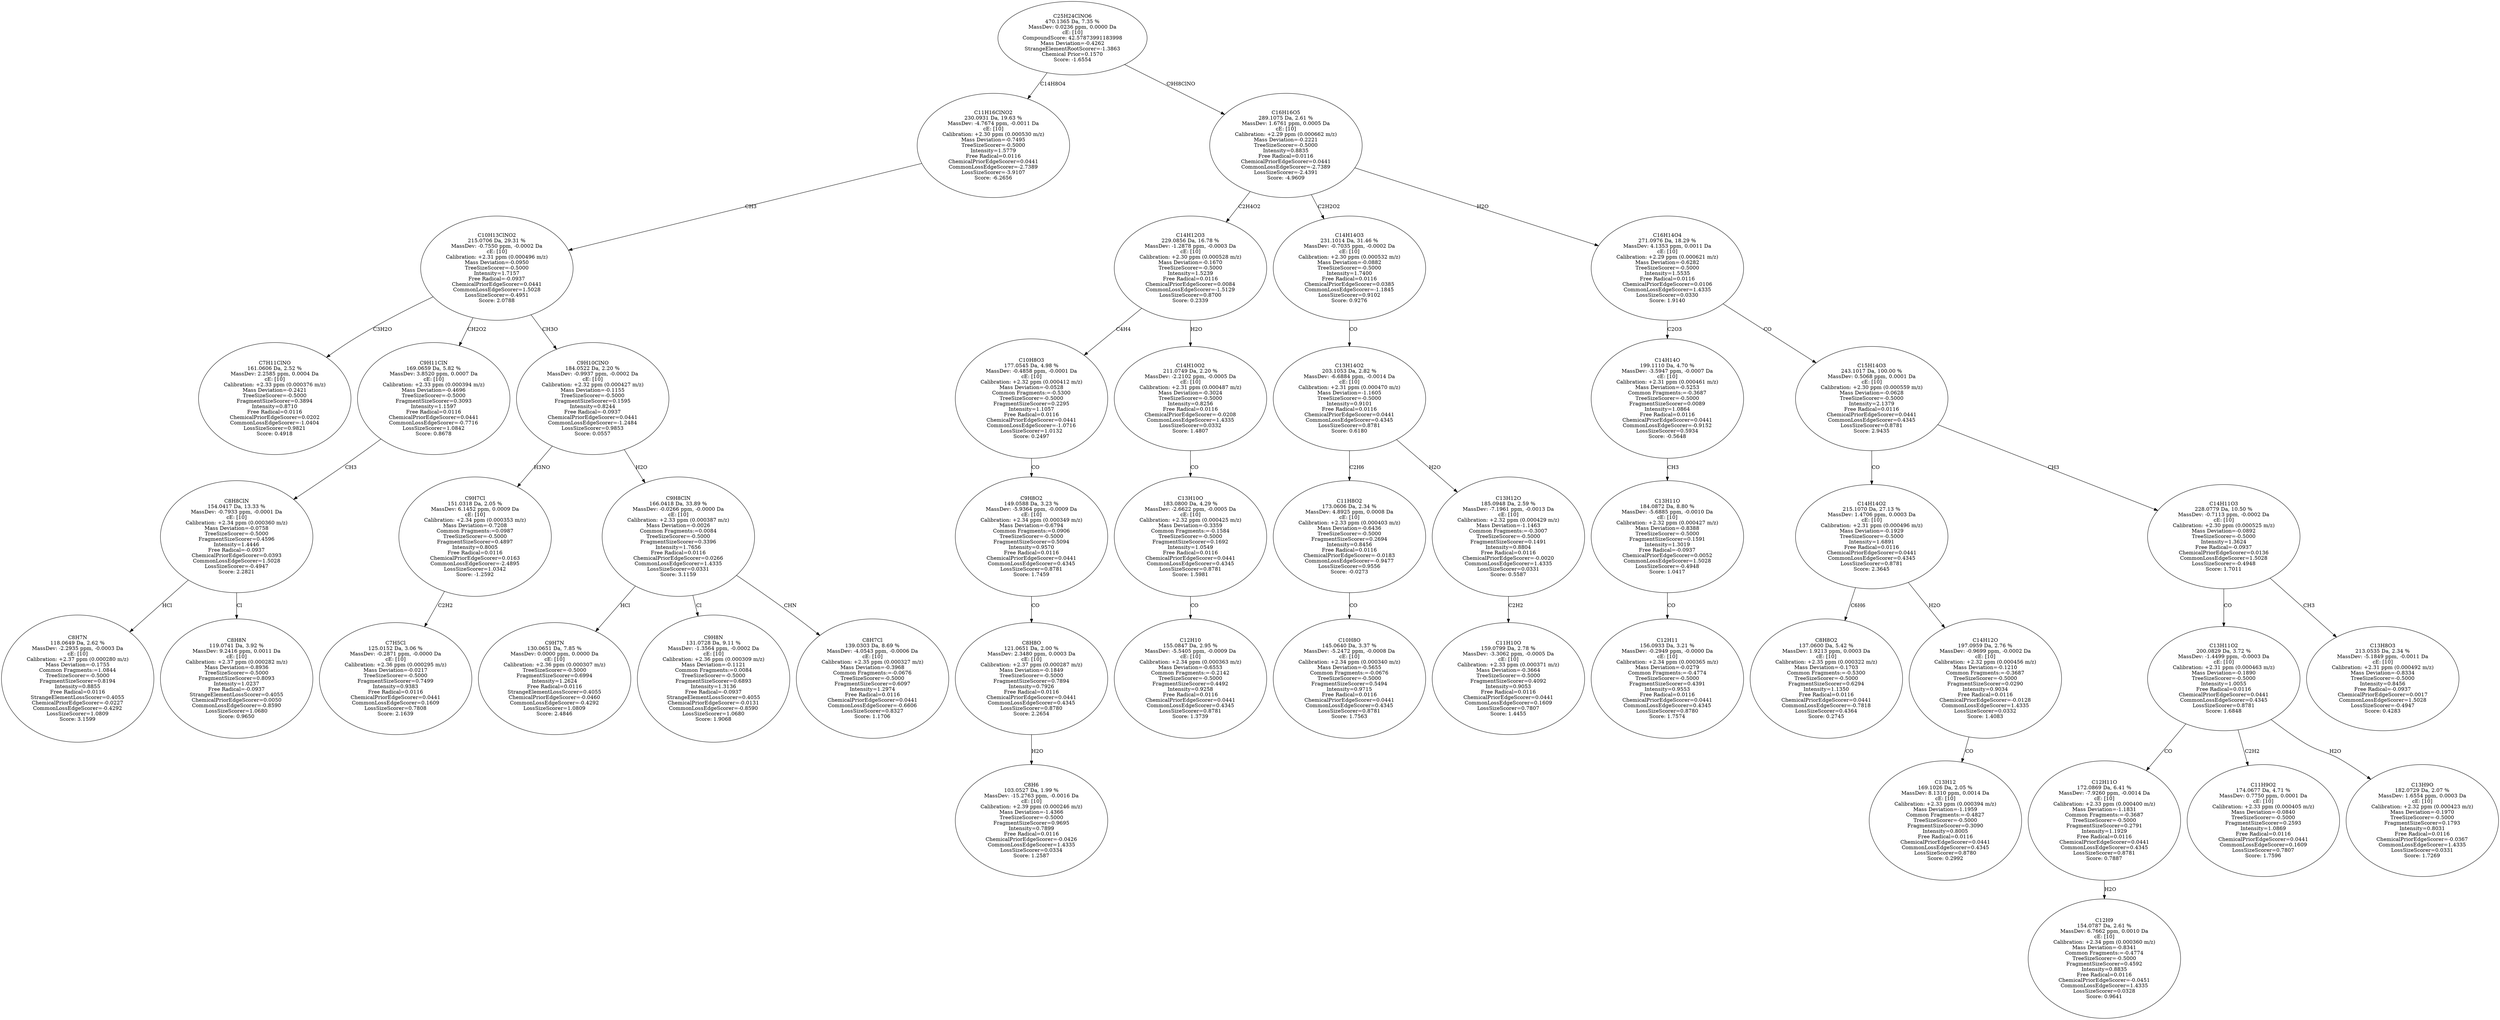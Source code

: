 strict digraph {
v1 [label="C7H11ClNO\n161.0606 Da, 2.52 %\nMassDev: 2.2585 ppm, 0.0004 Da\ncE: [10]\nCalibration: +2.33 ppm (0.000376 m/z)\nMass Deviation=-0.2421\nTreeSizeScorer=-0.5000\nFragmentSizeScorer=0.3894\nIntensity=0.8710\nFree Radical=0.0116\nChemicalPriorEdgeScorer=0.0202\nCommonLossEdgeScorer=-1.0404\nLossSizeScorer=0.9821\nScore: 0.4918"];
v2 [label="C8H7N\n118.0649 Da, 2.62 %\nMassDev: -2.2935 ppm, -0.0003 Da\ncE: [10]\nCalibration: +2.37 ppm (0.000280 m/z)\nMass Deviation=-0.1755\nCommon Fragments:=1.0844\nTreeSizeScorer=-0.5000\nFragmentSizeScorer=0.8194\nIntensity=0.8855\nFree Radical=0.0116\nStrangeElementLossScorer=0.4055\nChemicalPriorEdgeScorer=-0.0227\nCommonLossEdgeScorer=-0.4292\nLossSizeScorer=1.0809\nScore: 3.1599"];
v3 [label="C8H8N\n119.0741 Da, 3.92 %\nMassDev: 9.2416 ppm, 0.0011 Da\ncE: [10]\nCalibration: +2.37 ppm (0.000282 m/z)\nMass Deviation=-0.8936\nTreeSizeScorer=-0.5000\nFragmentSizeScorer=0.8093\nIntensity=1.0237\nFree Radical=-0.0937\nStrangeElementLossScorer=0.4055\nChemicalPriorEdgeScorer=0.0050\nCommonLossEdgeScorer=-0.8590\nLossSizeScorer=1.0680\nScore: 0.9650"];
v4 [label="C8H8ClN\n154.0417 Da, 13.33 %\nMassDev: -0.7933 ppm, -0.0001 Da\ncE: [10]\nCalibration: +2.34 ppm (0.000360 m/z)\nMass Deviation=-0.0758\nTreeSizeScorer=-0.5000\nFragmentSizeScorer=0.4596\nIntensity=1.4446\nFree Radical=-0.0937\nChemicalPriorEdgeScorer=0.0393\nCommonLossEdgeScorer=1.5028\nLossSizeScorer=-0.4947\nScore: 2.2821"];
v5 [label="C9H11ClN\n169.0659 Da, 5.82 %\nMassDev: 3.8520 ppm, 0.0007 Da\ncE: [10]\nCalibration: +2.33 ppm (0.000394 m/z)\nMass Deviation=-0.4696\nTreeSizeScorer=-0.5000\nFragmentSizeScorer=0.3093\nIntensity=1.1597\nFree Radical=0.0116\nChemicalPriorEdgeScorer=0.0441\nCommonLossEdgeScorer=-0.7716\nLossSizeScorer=1.0842\nScore: 0.8678"];
v6 [label="C7H5Cl\n125.0152 Da, 3.06 %\nMassDev: -0.2871 ppm, -0.0000 Da\ncE: [10]\nCalibration: +2.36 ppm (0.000295 m/z)\nMass Deviation=-0.0217\nTreeSizeScorer=-0.5000\nFragmentSizeScorer=0.7499\nIntensity=0.9383\nFree Radical=0.0116\nChemicalPriorEdgeScorer=0.0441\nCommonLossEdgeScorer=0.1609\nLossSizeScorer=0.7808\nScore: 2.1639"];
v7 [label="C9H7Cl\n151.0318 Da, 2.05 %\nMassDev: 6.1452 ppm, 0.0009 Da\ncE: [10]\nCalibration: +2.34 ppm (0.000353 m/z)\nMass Deviation=-0.7208\nCommon Fragments:=0.0987\nTreeSizeScorer=-0.5000\nFragmentSizeScorer=0.4897\nIntensity=0.8005\nFree Radical=0.0116\nChemicalPriorEdgeScorer=0.0163\nCommonLossEdgeScorer=-2.4895\nLossSizeScorer=1.0342\nScore: -1.2592"];
v8 [label="C9H7N\n130.0651 Da, 7.85 %\nMassDev: 0.0000 ppm, 0.0000 Da\ncE: [10]\nCalibration: +2.36 ppm (0.000307 m/z)\nTreeSizeScorer=-0.5000\nFragmentSizeScorer=0.6994\nIntensity=1.2624\nFree Radical=0.0116\nStrangeElementLossScorer=0.4055\nChemicalPriorEdgeScorer=-0.0460\nCommonLossEdgeScorer=-0.4292\nLossSizeScorer=1.0809\nScore: 2.4846"];
v9 [label="C9H8N\n131.0728 Da, 9.11 %\nMassDev: -1.3564 ppm, -0.0002 Da\ncE: [10]\nCalibration: +2.36 ppm (0.000309 m/z)\nMass Deviation=-0.1121\nCommon Fragments:=0.0084\nTreeSizeScorer=-0.5000\nFragmentSizeScorer=0.6893\nIntensity=1.3136\nFree Radical=-0.0937\nStrangeElementLossScorer=0.4055\nChemicalPriorEdgeScorer=-0.0131\nCommonLossEdgeScorer=-0.8590\nLossSizeScorer=1.0680\nScore: 1.9068"];
v10 [label="C8H7Cl\n139.0303 Da, 8.69 %\nMassDev: -4.0543 ppm, -0.0006 Da\ncE: [10]\nCalibration: +2.35 ppm (0.000327 m/z)\nMass Deviation=-0.3968\nCommon Fragments:=-0.0676\nTreeSizeScorer=-0.5000\nFragmentSizeScorer=0.6097\nIntensity=1.2974\nFree Radical=0.0116\nChemicalPriorEdgeScorer=0.0441\nCommonLossEdgeScorer=-0.6606\nLossSizeScorer=0.8327\nScore: 1.1706"];
v11 [label="C9H8ClN\n166.0418 Da, 33.89 %\nMassDev: -0.0266 ppm, -0.0000 Da\ncE: [10]\nCalibration: +2.33 ppm (0.000387 m/z)\nMass Deviation=-0.0026\nCommon Fragments:=0.0084\nTreeSizeScorer=-0.5000\nFragmentSizeScorer=0.3396\nIntensity=1.7656\nFree Radical=0.0116\nChemicalPriorEdgeScorer=0.0266\nCommonLossEdgeScorer=1.4335\nLossSizeScorer=0.0331\nScore: 3.1159"];
v12 [label="C9H10ClNO\n184.0522 Da, 2.20 %\nMassDev: -0.9937 ppm, -0.0002 Da\ncE: [10]\nCalibration: +2.32 ppm (0.000427 m/z)\nMass Deviation=-0.1155\nTreeSizeScorer=-0.5000\nFragmentSizeScorer=0.1595\nIntensity=0.8244\nFree Radical=-0.0937\nChemicalPriorEdgeScorer=0.0441\nCommonLossEdgeScorer=-1.2484\nLossSizeScorer=0.9853\nScore: 0.0557"];
v13 [label="C10H13ClNO2\n215.0706 Da, 29.31 %\nMassDev: -0.7550 ppm, -0.0002 Da\ncE: [10]\nCalibration: +2.31 ppm (0.000496 m/z)\nMass Deviation=-0.0950\nTreeSizeScorer=-0.5000\nIntensity=1.7157\nFree Radical=-0.0937\nChemicalPriorEdgeScorer=0.0441\nCommonLossEdgeScorer=1.5028\nLossSizeScorer=-0.4951\nScore: 2.0788"];
v14 [label="C11H16ClNO2\n230.0931 Da, 19.63 %\nMassDev: -4.7674 ppm, -0.0011 Da\ncE: [10]\nCalibration: +2.30 ppm (0.000530 m/z)\nMass Deviation=-0.7495\nTreeSizeScorer=-0.5000\nIntensity=1.5779\nFree Radical=0.0116\nChemicalPriorEdgeScorer=0.0441\nCommonLossEdgeScorer=-2.7389\nLossSizeScorer=-3.9107\nScore: -6.2656"];
v15 [label="C8H6\n103.0527 Da, 1.99 %\nMassDev: -15.2763 ppm, -0.0016 Da\ncE: [10]\nCalibration: +2.39 ppm (0.000246 m/z)\nMass Deviation=-1.4366\nTreeSizeScorer=-0.5000\nFragmentSizeScorer=0.9695\nIntensity=0.7899\nFree Radical=0.0116\nChemicalPriorEdgeScorer=-0.0426\nCommonLossEdgeScorer=1.4335\nLossSizeScorer=0.0334\nScore: 1.2587"];
v16 [label="C8H8O\n121.0651 Da, 2.00 %\nMassDev: 2.3480 ppm, 0.0003 Da\ncE: [10]\nCalibration: +2.37 ppm (0.000287 m/z)\nMass Deviation=-0.1849\nTreeSizeScorer=-0.5000\nFragmentSizeScorer=0.7894\nIntensity=0.7926\nFree Radical=0.0116\nChemicalPriorEdgeScorer=0.0441\nCommonLossEdgeScorer=0.4345\nLossSizeScorer=0.8780\nScore: 2.2654"];
v17 [label="C9H8O2\n149.0588 Da, 3.23 %\nMassDev: -5.9364 ppm, -0.0009 Da\ncE: [10]\nCalibration: +2.34 ppm (0.000349 m/z)\nMass Deviation=-0.6794\nCommon Fragments:=0.0906\nTreeSizeScorer=-0.5000\nFragmentSizeScorer=0.5094\nIntensity=0.9570\nFree Radical=0.0116\nChemicalPriorEdgeScorer=0.0441\nCommonLossEdgeScorer=0.4345\nLossSizeScorer=0.8781\nScore: 1.7459"];
v18 [label="C10H8O3\n177.0545 Da, 4.98 %\nMassDev: -0.4858 ppm, -0.0001 Da\ncE: [10]\nCalibration: +2.32 ppm (0.000412 m/z)\nMass Deviation=-0.0528\nCommon Fragments:=-0.5300\nTreeSizeScorer=-0.5000\nFragmentSizeScorer=0.2295\nIntensity=1.1057\nFree Radical=0.0116\nChemicalPriorEdgeScorer=0.0441\nCommonLossEdgeScorer=-1.0716\nLossSizeScorer=1.0132\nScore: 0.2497"];
v19 [label="C12H10\n155.0847 Da, 2.95 %\nMassDev: -5.5405 ppm, -0.0009 Da\ncE: [10]\nCalibration: +2.34 ppm (0.000363 m/z)\nMass Deviation=-0.6553\nCommon Fragments:=-0.2142\nTreeSizeScorer=-0.5000\nFragmentSizeScorer=0.4492\nIntensity=0.9258\nFree Radical=0.0116\nChemicalPriorEdgeScorer=0.0441\nCommonLossEdgeScorer=0.4345\nLossSizeScorer=0.8781\nScore: 1.3739"];
v20 [label="C13H10O\n183.0800 Da, 4.29 %\nMassDev: -2.6622 ppm, -0.0005 Da\ncE: [10]\nCalibration: +2.32 ppm (0.000425 m/z)\nMass Deviation=-0.3359\nCommon Fragments:=-0.1584\nTreeSizeScorer=-0.5000\nFragmentSizeScorer=0.1692\nIntensity=1.0549\nFree Radical=0.0116\nChemicalPriorEdgeScorer=0.0441\nCommonLossEdgeScorer=0.4345\nLossSizeScorer=0.8781\nScore: 1.5981"];
v21 [label="C14H10O2\n211.0749 Da, 2.20 %\nMassDev: -2.2102 ppm, -0.0005 Da\ncE: [10]\nCalibration: +2.31 ppm (0.000487 m/z)\nMass Deviation=-0.3024\nTreeSizeScorer=-0.5000\nIntensity=0.8256\nFree Radical=0.0116\nChemicalPriorEdgeScorer=-0.0208\nCommonLossEdgeScorer=1.4335\nLossSizeScorer=0.0332\nScore: 1.4807"];
v22 [label="C14H12O3\n229.0856 Da, 16.78 %\nMassDev: -1.2878 ppm, -0.0003 Da\ncE: [10]\nCalibration: +2.30 ppm (0.000528 m/z)\nMass Deviation=-0.1670\nTreeSizeScorer=-0.5000\nIntensity=1.5239\nFree Radical=0.0116\nChemicalPriorEdgeScorer=0.0084\nCommonLossEdgeScorer=-1.5129\nLossSizeScorer=0.8700\nScore: 0.2339"];
v23 [label="C10H8O\n145.0640 Da, 3.37 %\nMassDev: -5.2472 ppm, -0.0008 Da\ncE: [10]\nCalibration: +2.34 ppm (0.000340 m/z)\nMass Deviation=-0.5655\nCommon Fragments:=-0.0676\nTreeSizeScorer=-0.5000\nFragmentSizeScorer=0.5494\nIntensity=0.9715\nFree Radical=0.0116\nChemicalPriorEdgeScorer=0.0441\nCommonLossEdgeScorer=0.4345\nLossSizeScorer=0.8781\nScore: 1.7563"];
v24 [label="C11H8O2\n173.0606 Da, 2.34 %\nMassDev: 4.8925 ppm, 0.0008 Da\ncE: [10]\nCalibration: +2.33 ppm (0.000403 m/z)\nMass Deviation=-0.6436\nTreeSizeScorer=-0.5000\nFragmentSizeScorer=0.2694\nIntensity=0.8456\nFree Radical=0.0116\nChemicalPriorEdgeScorer=-0.0183\nCommonLossEdgeScorer=-0.9477\nLossSizeScorer=0.9556\nScore: -0.0273"];
v25 [label="C11H10O\n159.0799 Da, 2.78 %\nMassDev: -3.3062 ppm, -0.0005 Da\ncE: [10]\nCalibration: +2.33 ppm (0.000371 m/z)\nMass Deviation=-0.3664\nTreeSizeScorer=-0.5000\nFragmentSizeScorer=0.4092\nIntensity=0.9053\nFree Radical=0.0116\nChemicalPriorEdgeScorer=0.0441\nCommonLossEdgeScorer=0.1609\nLossSizeScorer=0.7807\nScore: 1.4455"];
v26 [label="C13H12O\n185.0948 Da, 2.59 %\nMassDev: -7.1961 ppm, -0.0013 Da\ncE: [10]\nCalibration: +2.32 ppm (0.000429 m/z)\nMass Deviation=-1.1463\nCommon Fragments:=-0.3007\nTreeSizeScorer=-0.5000\nFragmentSizeScorer=0.1491\nIntensity=0.8804\nFree Radical=0.0116\nChemicalPriorEdgeScorer=-0.0020\nCommonLossEdgeScorer=1.4335\nLossSizeScorer=0.0331\nScore: 0.5587"];
v27 [label="C13H14O2\n203.1053 Da, 2.82 %\nMassDev: -6.6884 ppm, -0.0014 Da\ncE: [10]\nCalibration: +2.31 ppm (0.000470 m/z)\nMass Deviation=-1.1605\nTreeSizeScorer=-0.5000\nIntensity=0.9101\nFree Radical=0.0116\nChemicalPriorEdgeScorer=0.0441\nCommonLossEdgeScorer=0.4345\nLossSizeScorer=0.8781\nScore: 0.6180"];
v28 [label="C14H14O3\n231.1014 Da, 31.46 %\nMassDev: -0.7035 ppm, -0.0002 Da\ncE: [10]\nCalibration: +2.30 ppm (0.000532 m/z)\nMass Deviation=-0.0882\nTreeSizeScorer=-0.5000\nIntensity=1.7400\nFree Radical=0.0116\nChemicalPriorEdgeScorer=0.0385\nCommonLossEdgeScorer=-1.1845\nLossSizeScorer=0.9102\nScore: 0.9276"];
v29 [label="C12H11\n156.0933 Da, 3.21 %\nMassDev: -0.2949 ppm, -0.0000 Da\ncE: [10]\nCalibration: +2.34 ppm (0.000365 m/z)\nMass Deviation=-0.0279\nCommon Fragments:=-0.4774\nTreeSizeScorer=-0.5000\nFragmentSizeScorer=0.4391\nIntensity=0.9553\nFree Radical=0.0116\nChemicalPriorEdgeScorer=0.0441\nCommonLossEdgeScorer=0.4345\nLossSizeScorer=0.8780\nScore: 1.7574"];
v30 [label="C13H11O\n184.0872 Da, 8.80 %\nMassDev: -5.6885 ppm, -0.0010 Da\ncE: [10]\nCalibration: +2.32 ppm (0.000427 m/z)\nMass Deviation=-0.8388\nTreeSizeScorer=-0.5000\nFragmentSizeScorer=0.1591\nIntensity=1.3019\nFree Radical=-0.0937\nChemicalPriorEdgeScorer=0.0052\nCommonLossEdgeScorer=1.5028\nLossSizeScorer=-0.4948\nScore: 1.0417"];
v31 [label="C14H14O\n199.1110 Da, 4.70 %\nMassDev: -3.5947 ppm, -0.0007 Da\ncE: [10]\nCalibration: +2.31 ppm (0.000461 m/z)\nMass Deviation=-0.5253\nCommon Fragments:=-0.3687\nTreeSizeScorer=-0.5000\nFragmentSizeScorer=0.0089\nIntensity=1.0864\nFree Radical=0.0116\nChemicalPriorEdgeScorer=0.0441\nCommonLossEdgeScorer=-0.9152\nLossSizeScorer=0.5934\nScore: -0.5648"];
v32 [label="C8H8O2\n137.0600 Da, 5.42 %\nMassDev: 1.9213 ppm, 0.0003 Da\ncE: [10]\nCalibration: +2.35 ppm (0.000322 m/z)\nMass Deviation=-0.1703\nCommon Fragments:=-0.5300\nTreeSizeScorer=-0.5000\nFragmentSizeScorer=0.6294\nIntensity=1.1350\nFree Radical=0.0116\nChemicalPriorEdgeScorer=0.0441\nCommonLossEdgeScorer=-0.7818\nLossSizeScorer=0.4364\nScore: 0.2745"];
v33 [label="C13H12\n169.1026 Da, 2.05 %\nMassDev: 8.1310 ppm, 0.0014 Da\ncE: [10]\nCalibration: +2.33 ppm (0.000394 m/z)\nMass Deviation=-1.1959\nCommon Fragments:=-0.4827\nTreeSizeScorer=-0.5000\nFragmentSizeScorer=0.3090\nIntensity=0.8005\nFree Radical=0.0116\nChemicalPriorEdgeScorer=0.0441\nCommonLossEdgeScorer=0.4345\nLossSizeScorer=0.8780\nScore: 0.2992"];
v34 [label="C14H12O\n197.0959 Da, 2.76 %\nMassDev: -0.9699 ppm, -0.0002 Da\ncE: [10]\nCalibration: +2.32 ppm (0.000456 m/z)\nMass Deviation=-0.1210\nCommon Fragments:=-0.3687\nTreeSizeScorer=-0.5000\nFragmentSizeScorer=0.0290\nIntensity=0.9034\nFree Radical=0.0116\nChemicalPriorEdgeScorer=-0.0128\nCommonLossEdgeScorer=1.4335\nLossSizeScorer=0.0332\nScore: 1.4083"];
v35 [label="C14H14O2\n215.1070 Da, 27.13 %\nMassDev: 1.4706 ppm, 0.0003 Da\ncE: [10]\nCalibration: +2.31 ppm (0.000496 m/z)\nMass Deviation=-0.1929\nTreeSizeScorer=-0.5000\nIntensity=1.6891\nFree Radical=0.0116\nChemicalPriorEdgeScorer=0.0441\nCommonLossEdgeScorer=0.4345\nLossSizeScorer=0.8781\nScore: 2.3645"];
v36 [label="C12H9\n154.0787 Da, 2.61 %\nMassDev: 6.7662 ppm, 0.0010 Da\ncE: [10]\nCalibration: +2.34 ppm (0.000360 m/z)\nMass Deviation=-0.8341\nCommon Fragments:=-0.4774\nTreeSizeScorer=-0.5000\nFragmentSizeScorer=0.4592\nIntensity=0.8835\nFree Radical=0.0116\nChemicalPriorEdgeScorer=-0.0451\nCommonLossEdgeScorer=1.4335\nLossSizeScorer=0.0328\nScore: 0.9641"];
v37 [label="C12H11O\n172.0869 Da, 6.41 %\nMassDev: -7.9260 ppm, -0.0014 Da\ncE: [10]\nCalibration: +2.33 ppm (0.000400 m/z)\nMass Deviation=-1.1831\nCommon Fragments:=-0.3687\nTreeSizeScorer=-0.5000\nFragmentSizeScorer=0.2791\nIntensity=1.1929\nFree Radical=0.0116\nChemicalPriorEdgeScorer=0.0441\nCommonLossEdgeScorer=0.4345\nLossSizeScorer=0.8781\nScore: 0.7887"];
v38 [label="C11H9O2\n174.0677 Da, 4.71 %\nMassDev: 0.7750 ppm, 0.0001 Da\ncE: [10]\nCalibration: +2.33 ppm (0.000405 m/z)\nMass Deviation=-0.0840\nTreeSizeScorer=-0.5000\nFragmentSizeScorer=0.2593\nIntensity=1.0869\nFree Radical=0.0116\nChemicalPriorEdgeScorer=0.0441\nCommonLossEdgeScorer=0.1609\nLossSizeScorer=0.7807\nScore: 1.7596"];
v39 [label="C13H9O\n182.0729 Da, 2.07 %\nMassDev: 1.6554 ppm, 0.0003 Da\ncE: [10]\nCalibration: +2.32 ppm (0.000423 m/z)\nMass Deviation=-0.1970\nTreeSizeScorer=-0.5000\nFragmentSizeScorer=0.1793\nIntensity=0.8031\nFree Radical=0.0116\nChemicalPriorEdgeScorer=-0.0367\nCommonLossEdgeScorer=1.4335\nLossSizeScorer=0.0331\nScore: 1.7269"];
v40 [label="C13H11O2\n200.0829 Da, 3.72 %\nMassDev: -1.4499 ppm, -0.0003 Da\ncE: [10]\nCalibration: +2.31 ppm (0.000463 m/z)\nMass Deviation=-0.1890\nTreeSizeScorer=-0.5000\nIntensity=1.0055\nFree Radical=0.0116\nChemicalPriorEdgeScorer=0.0441\nCommonLossEdgeScorer=0.4345\nLossSizeScorer=0.8781\nScore: 1.6848"];
v41 [label="C13H8O3\n213.0535 Da, 2.34 %\nMassDev: -5.1849 ppm, -0.0011 Da\ncE: [10]\nCalibration: +2.31 ppm (0.000492 m/z)\nMass Deviation=-0.8334\nTreeSizeScorer=-0.5000\nIntensity=0.8456\nFree Radical=-0.0937\nChemicalPriorEdgeScorer=0.0017\nCommonLossEdgeScorer=1.5028\nLossSizeScorer=-0.4947\nScore: 0.4283"];
v42 [label="C14H11O3\n228.0779 Da, 10.50 %\nMassDev: -0.7113 ppm, -0.0002 Da\ncE: [10]\nCalibration: +2.30 ppm (0.000525 m/z)\nMass Deviation=-0.0892\nTreeSizeScorer=-0.5000\nIntensity=1.3624\nFree Radical=-0.0937\nChemicalPriorEdgeScorer=0.0136\nCommonLossEdgeScorer=1.5028\nLossSizeScorer=-0.4948\nScore: 1.7011"];
v43 [label="C15H14O3\n243.1017 Da, 100.00 %\nMassDev: 0.5068 ppm, 0.0001 Da\ncE: [10]\nCalibration: +2.30 ppm (0.000559 m/z)\nMass Deviation=-0.0628\nTreeSizeScorer=-0.5000\nIntensity=2.1379\nFree Radical=0.0116\nChemicalPriorEdgeScorer=0.0441\nCommonLossEdgeScorer=0.4345\nLossSizeScorer=0.8781\nScore: 2.9435"];
v44 [label="C16H14O4\n271.0976 Da, 18.29 %\nMassDev: 4.1353 ppm, 0.0011 Da\ncE: [10]\nCalibration: +2.29 ppm (0.000621 m/z)\nMass Deviation=-0.6282\nTreeSizeScorer=-0.5000\nIntensity=1.5535\nFree Radical=0.0116\nChemicalPriorEdgeScorer=0.0106\nCommonLossEdgeScorer=1.4335\nLossSizeScorer=0.0330\nScore: 1.9140"];
v45 [label="C16H16O5\n289.1075 Da, 2.61 %\nMassDev: 1.6761 ppm, 0.0005 Da\ncE: [10]\nCalibration: +2.29 ppm (0.000662 m/z)\nMass Deviation=-0.2221\nTreeSizeScorer=-0.5000\nIntensity=0.8835\nFree Radical=0.0116\nChemicalPriorEdgeScorer=0.0441\nCommonLossEdgeScorer=-2.7389\nLossSizeScorer=-2.4391\nScore: -4.9609"];
v46 [label="C25H24ClNO6\n470.1365 Da, 7.35 %\nMassDev: 0.0236 ppm, 0.0000 Da\ncE: [10]\nCompoundScore: 42.57873991183998\nMass Deviation=-0.4262\nStrangeElementRootScorer=-1.3863\nChemical Prior=0.1570\nScore: -1.6554"];
v13 -> v1 [label="C3H2O"];
v4 -> v2 [label="HCl"];
v4 -> v3 [label="Cl"];
v5 -> v4 [label="CH3"];
v13 -> v5 [label="CH2O2"];
v7 -> v6 [label="C2H2"];
v12 -> v7 [label="H3NO"];
v11 -> v8 [label="HCl"];
v11 -> v9 [label="Cl"];
v11 -> v10 [label="CHN"];
v12 -> v11 [label="H2O"];
v13 -> v12 [label="CH3O"];
v14 -> v13 [label="CH3"];
v46 -> v14 [label="C14H8O4"];
v16 -> v15 [label="H2O"];
v17 -> v16 [label="CO"];
v18 -> v17 [label="CO"];
v22 -> v18 [label="C4H4"];
v20 -> v19 [label="CO"];
v21 -> v20 [label="CO"];
v22 -> v21 [label="H2O"];
v45 -> v22 [label="C2H4O2"];
v24 -> v23 [label="CO"];
v27 -> v24 [label="C2H6"];
v26 -> v25 [label="C2H2"];
v27 -> v26 [label="H2O"];
v28 -> v27 [label="CO"];
v45 -> v28 [label="C2H2O2"];
v30 -> v29 [label="CO"];
v31 -> v30 [label="CH3"];
v44 -> v31 [label="C2O3"];
v35 -> v32 [label="C6H6"];
v34 -> v33 [label="CO"];
v35 -> v34 [label="H2O"];
v43 -> v35 [label="CO"];
v37 -> v36 [label="H2O"];
v40 -> v37 [label="CO"];
v40 -> v38 [label="C2H2"];
v40 -> v39 [label="H2O"];
v42 -> v40 [label="CO"];
v42 -> v41 [label="CH3"];
v43 -> v42 [label="CH3"];
v44 -> v43 [label="CO"];
v45 -> v44 [label="H2O"];
v46 -> v45 [label="C9H8ClNO"];
}